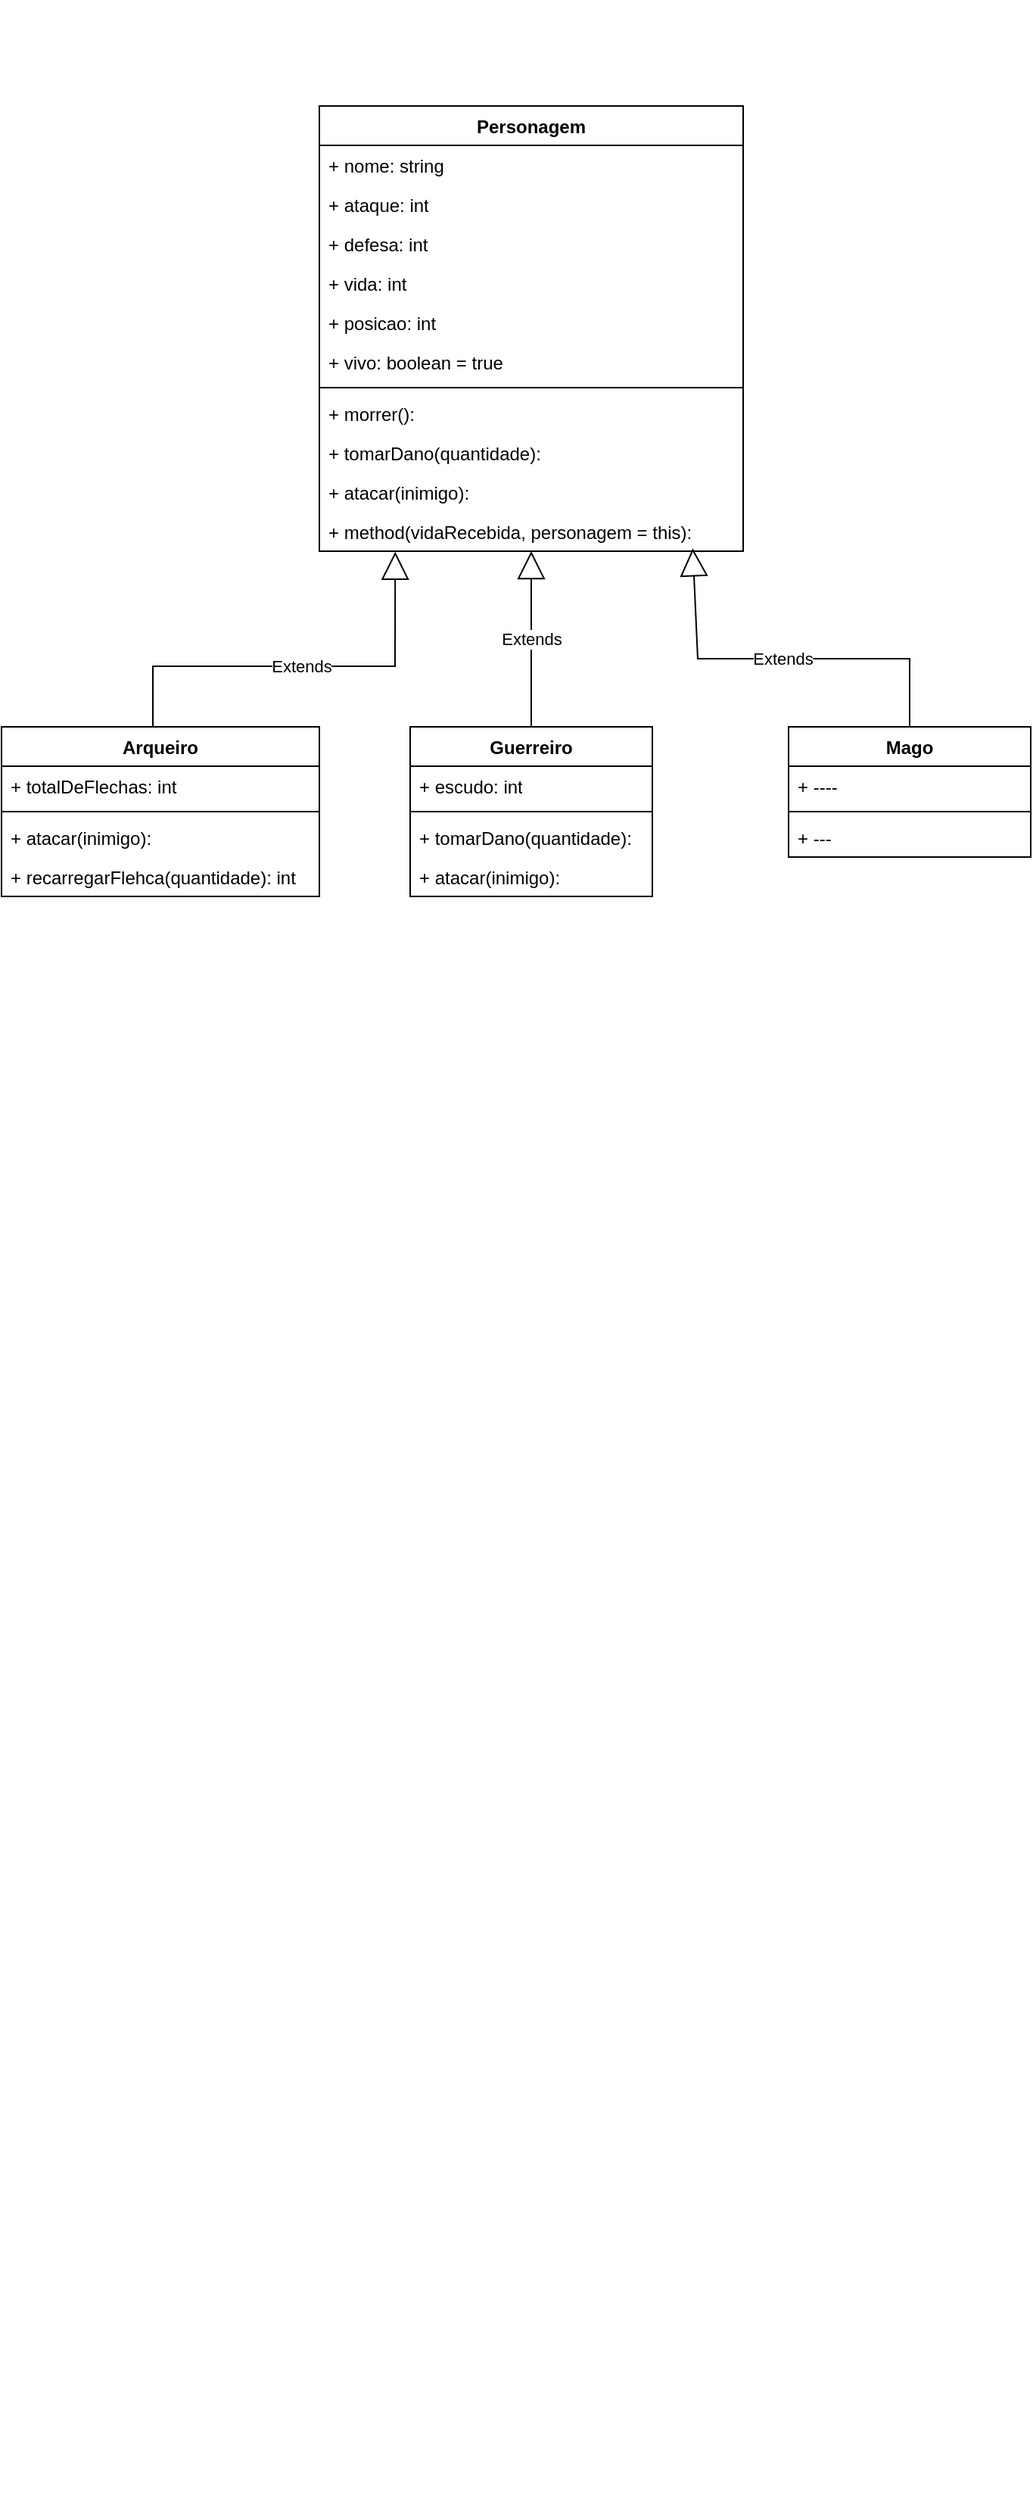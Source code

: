 <mxfile>
    <diagram id="D4ioOqAOGSbj0u-E5do4" name="Página-1">
        <mxGraphModel dx="638" dy="787" grid="1" gridSize="10" guides="1" tooltips="1" connect="1" arrows="1" fold="1" page="1" pageScale="1" pageWidth="827" pageHeight="1169" math="0" shadow="0">
            <root>
                <mxCell id="0"/>
                <mxCell id="1" parent="0"/>
                <mxCell id="12" value="&lt;mxfile host=&quot;app.diagrams.net&quot; modified=&quot;2024-01-31T23:08:58.368Z&quot; agent=&quot;Mozilla/5.0 (Windows NT 10.0; Win64; x64) AppleWebKit/537.36 (KHTML, like Gecko) Chrome/121.0.0.0 Safari/537.36 Edg/121.0.0.0&quot; etag=&quot;I5tia-QWTJRYglKf2q4b&quot; version=&quot;23.0.1&quot; type=&quot;device&quot;&gt;&#10;  &lt;diagram name=&quot;Página-1&quot; id=&quot;oT8DP9iXtWHW75xMwrCN&quot;&gt;&#10;    &lt;mxGraphModel dx=&quot;554&quot; dy=&quot;317&quot; grid=&quot;1&quot; gridSize=&quot;10&quot; guides=&quot;1&quot; tooltips=&quot;1&quot; connect=&quot;1&quot; arrows=&quot;1&quot; fold=&quot;1&quot; page=&quot;1&quot; pageScale=&quot;1&quot; pageWidth=&quot;827&quot; pageHeight=&quot;1169&quot; math=&quot;0&quot; shadow=&quot;0&quot;&gt;&#10;      &lt;root&gt;&#10;        &lt;mxCell id=&quot;0&quot; /&gt;&#10;        &lt;mxCell id=&quot;1&quot; parent=&quot;0&quot; /&gt;&#10;        &lt;mxCell id=&quot;fWbDB7pr2Z4osVLGJN0B-1&quot; value=&quot;Personagem&quot; style=&quot;swimlane;fontStyle=1;align=center;verticalAlign=top;childLayout=stackLayout;horizontal=1;startSize=26;horizontalStack=0;resizeParent=1;resizeParentMax=0;resizeLast=0;collapsible=1;marginBottom=0;whiteSpace=wrap;html=1;&quot; vertex=&quot;1&quot; parent=&quot;1&quot;&gt;&#10;          &lt;mxGeometry x=&quot;270&quot; y=&quot;80&quot; width=&quot;280&quot; height=&quot;294&quot; as=&quot;geometry&quot; /&gt;&#10;        &lt;/mxCell&gt;&#10;        &lt;mxCell id=&quot;fWbDB7pr2Z4osVLGJN0B-2&quot; value=&quot;+ nome: string&quot; style=&quot;text;strokeColor=none;fillColor=none;align=left;verticalAlign=top;spacingLeft=4;spacingRight=4;overflow=hidden;rotatable=0;points=[[0,0.5],[1,0.5]];portConstraint=eastwest;whiteSpace=wrap;html=1;&quot; vertex=&quot;1&quot; parent=&quot;fWbDB7pr2Z4osVLGJN0B-1&quot;&gt;&#10;          &lt;mxGeometry y=&quot;26&quot; width=&quot;280&quot; height=&quot;26&quot; as=&quot;geometry&quot; /&gt;&#10;        &lt;/mxCell&gt;&#10;        &lt;mxCell id=&quot;fWbDB7pr2Z4osVLGJN0B-12&quot; value=&quot;+ ataque: int&quot; style=&quot;text;strokeColor=none;fillColor=none;align=left;verticalAlign=top;spacingLeft=4;spacingRight=4;overflow=hidden;rotatable=0;points=[[0,0.5],[1,0.5]];portConstraint=eastwest;whiteSpace=wrap;html=1;&quot; vertex=&quot;1&quot; parent=&quot;fWbDB7pr2Z4osVLGJN0B-1&quot;&gt;&#10;          &lt;mxGeometry y=&quot;52&quot; width=&quot;280&quot; height=&quot;26&quot; as=&quot;geometry&quot; /&gt;&#10;        &lt;/mxCell&gt;&#10;        &lt;mxCell id=&quot;fWbDB7pr2Z4osVLGJN0B-13&quot; value=&quot;+ defesa: int&quot; style=&quot;text;strokeColor=none;fillColor=none;align=left;verticalAlign=top;spacingLeft=4;spacingRight=4;overflow=hidden;rotatable=0;points=[[0,0.5],[1,0.5]];portConstraint=eastwest;whiteSpace=wrap;html=1;&quot; vertex=&quot;1&quot; parent=&quot;fWbDB7pr2Z4osVLGJN0B-1&quot;&gt;&#10;          &lt;mxGeometry y=&quot;78&quot; width=&quot;280&quot; height=&quot;26&quot; as=&quot;geometry&quot; /&gt;&#10;        &lt;/mxCell&gt;&#10;        &lt;mxCell id=&quot;fWbDB7pr2Z4osVLGJN0B-14&quot; value=&quot;+ vida: int&quot; style=&quot;text;strokeColor=none;fillColor=none;align=left;verticalAlign=top;spacingLeft=4;spacingRight=4;overflow=hidden;rotatable=0;points=[[0,0.5],[1,0.5]];portConstraint=eastwest;whiteSpace=wrap;html=1;&quot; vertex=&quot;1&quot; parent=&quot;fWbDB7pr2Z4osVLGJN0B-1&quot;&gt;&#10;          &lt;mxGeometry y=&quot;104&quot; width=&quot;280&quot; height=&quot;26&quot; as=&quot;geometry&quot; /&gt;&#10;        &lt;/mxCell&gt;&#10;        &lt;mxCell id=&quot;fWbDB7pr2Z4osVLGJN0B-16&quot; value=&quot;+ posicao: int&quot; style=&quot;text;strokeColor=none;fillColor=none;align=left;verticalAlign=top;spacingLeft=4;spacingRight=4;overflow=hidden;rotatable=0;points=[[0,0.5],[1,0.5]];portConstraint=eastwest;whiteSpace=wrap;html=1;&quot; vertex=&quot;1&quot; parent=&quot;fWbDB7pr2Z4osVLGJN0B-1&quot;&gt;&#10;          &lt;mxGeometry y=&quot;130&quot; width=&quot;280&quot; height=&quot;26&quot; as=&quot;geometry&quot; /&gt;&#10;        &lt;/mxCell&gt;&#10;        &lt;mxCell id=&quot;fWbDB7pr2Z4osVLGJN0B-15&quot; value=&quot;+ vivo: boolean = true&quot; style=&quot;text;strokeColor=none;fillColor=none;align=left;verticalAlign=top;spacingLeft=4;spacingRight=4;overflow=hidden;rotatable=0;points=[[0,0.5],[1,0.5]];portConstraint=eastwest;whiteSpace=wrap;html=1;&quot; vertex=&quot;1&quot; parent=&quot;fWbDB7pr2Z4osVLGJN0B-1&quot;&gt;&#10;          &lt;mxGeometry y=&quot;156&quot; width=&quot;280&quot; height=&quot;26&quot; as=&quot;geometry&quot; /&gt;&#10;        &lt;/mxCell&gt;&#10;        &lt;mxCell id=&quot;fWbDB7pr2Z4osVLGJN0B-3&quot; value=&quot;&quot; style=&quot;line;strokeWidth=1;fillColor=none;align=left;verticalAlign=middle;spacingTop=-1;spacingLeft=3;spacingRight=3;rotatable=0;labelPosition=right;points=[];portConstraint=eastwest;strokeColor=inherit;&quot; vertex=&quot;1&quot; parent=&quot;fWbDB7pr2Z4osVLGJN0B-1&quot;&gt;&#10;          &lt;mxGeometry y=&quot;182&quot; width=&quot;280&quot; height=&quot;8&quot; as=&quot;geometry&quot; /&gt;&#10;        &lt;/mxCell&gt;&#10;        &lt;mxCell id=&quot;fWbDB7pr2Z4osVLGJN0B-4&quot; value=&quot;+ morrer():&amp;amp;nbsp;&quot; style=&quot;text;strokeColor=none;fillColor=none;align=left;verticalAlign=top;spacingLeft=4;spacingRight=4;overflow=hidden;rotatable=0;points=[[0,0.5],[1,0.5]];portConstraint=eastwest;whiteSpace=wrap;html=1;&quot; vertex=&quot;1&quot; parent=&quot;fWbDB7pr2Z4osVLGJN0B-1&quot;&gt;&#10;          &lt;mxGeometry y=&quot;190&quot; width=&quot;280&quot; height=&quot;26&quot; as=&quot;geometry&quot; /&gt;&#10;        &lt;/mxCell&gt;&#10;        &lt;mxCell id=&quot;fWbDB7pr2Z4osVLGJN0B-17&quot; value=&quot;+ tomarDano(quantidade):&quot; style=&quot;text;strokeColor=none;fillColor=none;align=left;verticalAlign=top;spacingLeft=4;spacingRight=4;overflow=hidden;rotatable=0;points=[[0,0.5],[1,0.5]];portConstraint=eastwest;whiteSpace=wrap;html=1;&quot; vertex=&quot;1&quot; parent=&quot;fWbDB7pr2Z4osVLGJN0B-1&quot;&gt;&#10;          &lt;mxGeometry y=&quot;216&quot; width=&quot;280&quot; height=&quot;26&quot; as=&quot;geometry&quot; /&gt;&#10;        &lt;/mxCell&gt;&#10;        &lt;mxCell id=&quot;fWbDB7pr2Z4osVLGJN0B-18&quot; value=&quot;+ atacar(inimigo):&amp;amp;nbsp;&quot; style=&quot;text;strokeColor=none;fillColor=none;align=left;verticalAlign=top;spacingLeft=4;spacingRight=4;overflow=hidden;rotatable=0;points=[[0,0.5],[1,0.5]];portConstraint=eastwest;whiteSpace=wrap;html=1;&quot; vertex=&quot;1&quot; parent=&quot;fWbDB7pr2Z4osVLGJN0B-1&quot;&gt;&#10;          &lt;mxGeometry y=&quot;242&quot; width=&quot;280&quot; height=&quot;26&quot; as=&quot;geometry&quot; /&gt;&#10;        &lt;/mxCell&gt;&#10;        &lt;mxCell id=&quot;fWbDB7pr2Z4osVLGJN0B-19&quot; value=&quot;+ method(vidaRecebida, personagem = this):&amp;amp;nbsp;&quot; style=&quot;text;strokeColor=none;fillColor=none;align=left;verticalAlign=top;spacingLeft=4;spacingRight=4;overflow=hidden;rotatable=0;points=[[0,0.5],[1,0.5]];portConstraint=eastwest;whiteSpace=wrap;html=1;&quot; vertex=&quot;1&quot; parent=&quot;fWbDB7pr2Z4osVLGJN0B-1&quot;&gt;&#10;          &lt;mxGeometry y=&quot;268&quot; width=&quot;280&quot; height=&quot;26&quot; as=&quot;geometry&quot; /&gt;&#10;        &lt;/mxCell&gt;&#10;        &lt;mxCell id=&quot;fWbDB7pr2Z4osVLGJN0B-20&quot; value=&quot;Classname&quot; style=&quot;swimlane;fontStyle=1;align=center;verticalAlign=top;childLayout=stackLayout;horizontal=1;startSize=26;horizontalStack=0;resizeParent=1;resizeParentMax=0;resizeLast=0;collapsible=1;marginBottom=0;whiteSpace=wrap;html=1;&quot; vertex=&quot;1&quot; parent=&quot;1&quot;&gt;&#10;          &lt;mxGeometry x=&quot;80&quot; y=&quot;490&quot; width=&quot;160&quot; height=&quot;86&quot; as=&quot;geometry&quot; /&gt;&#10;        &lt;/mxCell&gt;&#10;        &lt;mxCell id=&quot;fWbDB7pr2Z4osVLGJN0B-21&quot; value=&quot;+ field: type&quot; style=&quot;text;strokeColor=none;fillColor=none;align=left;verticalAlign=top;spacingLeft=4;spacingRight=4;overflow=hidden;rotatable=0;points=[[0,0.5],[1,0.5]];portConstraint=eastwest;whiteSpace=wrap;html=1;&quot; vertex=&quot;1&quot; parent=&quot;fWbDB7pr2Z4osVLGJN0B-20&quot;&gt;&#10;          &lt;mxGeometry y=&quot;26&quot; width=&quot;160&quot; height=&quot;26&quot; as=&quot;geometry&quot; /&gt;&#10;        &lt;/mxCell&gt;&#10;        &lt;mxCell id=&quot;fWbDB7pr2Z4osVLGJN0B-22&quot; value=&quot;&quot; style=&quot;line;strokeWidth=1;fillColor=none;align=left;verticalAlign=middle;spacingTop=-1;spacingLeft=3;spacingRight=3;rotatable=0;labelPosition=right;points=[];portConstraint=eastwest;strokeColor=inherit;&quot; vertex=&quot;1&quot; parent=&quot;fWbDB7pr2Z4osVLGJN0B-20&quot;&gt;&#10;          &lt;mxGeometry y=&quot;52&quot; width=&quot;160&quot; height=&quot;8&quot; as=&quot;geometry&quot; /&gt;&#10;        &lt;/mxCell&gt;&#10;        &lt;mxCell id=&quot;fWbDB7pr2Z4osVLGJN0B-23&quot; value=&quot;+ method(type): type&quot; style=&quot;text;strokeColor=none;fillColor=none;align=left;verticalAlign=top;spacingLeft=4;spacingRight=4;overflow=hidden;rotatable=0;points=[[0,0.5],[1,0.5]];portConstraint=eastwest;whiteSpace=wrap;html=1;&quot; vertex=&quot;1&quot; parent=&quot;fWbDB7pr2Z4osVLGJN0B-20&quot;&gt;&#10;          &lt;mxGeometry y=&quot;60&quot; width=&quot;160&quot; height=&quot;26&quot; as=&quot;geometry&quot; /&gt;&#10;        &lt;/mxCell&gt;&#10;        &lt;mxCell id=&quot;fWbDB7pr2Z4osVLGJN0B-28&quot; value=&quot;Extends&quot; style=&quot;endArrow=block;endSize=16;endFill=0;html=1;rounded=0;entryX=0.179;entryY=1.016;entryDx=0;entryDy=0;entryPerimeter=0;exitX=0.5;exitY=0;exitDx=0;exitDy=0;&quot; edge=&quot;1&quot; parent=&quot;1&quot; target=&quot;fWbDB7pr2Z4osVLGJN0B-19&quot;&gt;&#10;          &lt;mxGeometry width=&quot;160&quot; relative=&quot;1&quot; as=&quot;geometry&quot;&gt;&#10;            &lt;mxPoint x=&quot;160&quot; y=&quot;490&quot; as=&quot;sourcePoint&quot; /&gt;&#10;            &lt;mxPoint x=&quot;317.6&quot; y=&quot;378.42&quot; as=&quot;targetPoint&quot; /&gt;&#10;            &lt;Array as=&quot;points&quot;&gt;&#10;              &lt;mxPoint x=&quot;160&quot; y=&quot;450&quot; /&gt;&#10;              &lt;mxPoint x=&quot;320&quot; y=&quot;450&quot; /&gt;&#10;            &lt;/Array&gt;&#10;          &lt;/mxGeometry&gt;&#10;        &lt;/mxCell&gt;&#10;        &lt;mxCell id=&quot;fWbDB7pr2Z4osVLGJN0B-30&quot; value=&quot;Mago&quot; style=&quot;swimlane;fontStyle=1;align=center;verticalAlign=top;childLayout=stackLayout;horizontal=1;startSize=26;horizontalStack=0;resizeParent=1;resizeParentMax=0;resizeLast=0;collapsible=1;marginBottom=0;whiteSpace=wrap;html=1;&quot; vertex=&quot;1&quot; parent=&quot;1&quot;&gt;&#10;          &lt;mxGeometry x=&quot;580&quot; y=&quot;490&quot; width=&quot;160&quot; height=&quot;86&quot; as=&quot;geometry&quot; /&gt;&#10;        &lt;/mxCell&gt;&#10;        &lt;mxCell id=&quot;fWbDB7pr2Z4osVLGJN0B-31&quot; value=&quot;+ ----&quot; style=&quot;text;strokeColor=none;fillColor=none;align=left;verticalAlign=top;spacingLeft=4;spacingRight=4;overflow=hidden;rotatable=0;points=[[0,0.5],[1,0.5]];portConstraint=eastwest;whiteSpace=wrap;html=1;&quot; vertex=&quot;1&quot; parent=&quot;fWbDB7pr2Z4osVLGJN0B-30&quot;&gt;&#10;          &lt;mxGeometry y=&quot;26&quot; width=&quot;160&quot; height=&quot;26&quot; as=&quot;geometry&quot; /&gt;&#10;        &lt;/mxCell&gt;&#10;        &lt;mxCell id=&quot;fWbDB7pr2Z4osVLGJN0B-32&quot; value=&quot;&quot; style=&quot;line;strokeWidth=1;fillColor=none;align=left;verticalAlign=middle;spacingTop=-1;spacingLeft=3;spacingRight=3;rotatable=0;labelPosition=right;points=[];portConstraint=eastwest;strokeColor=inherit;&quot; vertex=&quot;1&quot; parent=&quot;fWbDB7pr2Z4osVLGJN0B-30&quot;&gt;&#10;          &lt;mxGeometry y=&quot;52&quot; width=&quot;160&quot; height=&quot;8&quot; as=&quot;geometry&quot; /&gt;&#10;        &lt;/mxCell&gt;&#10;        &lt;mxCell id=&quot;fWbDB7pr2Z4osVLGJN0B-33&quot; value=&quot;+ ---&quot; style=&quot;text;strokeColor=none;fillColor=none;align=left;verticalAlign=top;spacingLeft=4;spacingRight=4;overflow=hidden;rotatable=0;points=[[0,0.5],[1,0.5]];portConstraint=eastwest;whiteSpace=wrap;html=1;&quot; vertex=&quot;1&quot; parent=&quot;fWbDB7pr2Z4osVLGJN0B-30&quot;&gt;&#10;          &lt;mxGeometry y=&quot;60&quot; width=&quot;160&quot; height=&quot;26&quot; as=&quot;geometry&quot; /&gt;&#10;        &lt;/mxCell&gt;&#10;        &lt;mxCell id=&quot;fWbDB7pr2Z4osVLGJN0B-36&quot; value=&quot;Extends&quot; style=&quot;endArrow=block;endSize=16;endFill=0;html=1;rounded=0;exitX=0.5;exitY=0;exitDx=0;exitDy=0;entryX=0.881;entryY=0.929;entryDx=0;entryDy=0;entryPerimeter=0;&quot; edge=&quot;1&quot; parent=&quot;1&quot; source=&quot;fWbDB7pr2Z4osVLGJN0B-30&quot; target=&quot;fWbDB7pr2Z4osVLGJN0B-19&quot;&gt;&#10;          &lt;mxGeometry width=&quot;160&quot; relative=&quot;1&quot; as=&quot;geometry&quot;&gt;&#10;            &lt;mxPoint x=&quot;660&quot; y=&quot;505.01&quot; as=&quot;sourcePoint&quot; /&gt;&#10;            &lt;mxPoint x=&quot;520&quot; y=&quot;380&quot; as=&quot;targetPoint&quot; /&gt;&#10;            &lt;Array as=&quot;points&quot;&gt;&#10;              &lt;mxPoint x=&quot;660&quot; y=&quot;445.01&quot; /&gt;&#10;              &lt;mxPoint x=&quot;520&quot; y=&quot;445.01&quot; /&gt;&#10;            &lt;/Array&gt;&#10;          &lt;/mxGeometry&gt;&#10;        &lt;/mxCell&gt;&#10;        &lt;mxCell id=&quot;fWbDB7pr2Z4osVLGJN0B-37&quot; value=&quot;Guerreiro&quot; style=&quot;swimlane;fontStyle=1;align=center;verticalAlign=top;childLayout=stackLayout;horizontal=1;startSize=26;horizontalStack=0;resizeParent=1;resizeParentMax=0;resizeLast=0;collapsible=1;marginBottom=0;whiteSpace=wrap;html=1;&quot; vertex=&quot;1&quot; parent=&quot;1&quot;&gt;&#10;          &lt;mxGeometry x=&quot;330&quot; y=&quot;490&quot; width=&quot;160&quot; height=&quot;112&quot; as=&quot;geometry&quot; /&gt;&#10;        &lt;/mxCell&gt;&#10;        &lt;mxCell id=&quot;fWbDB7pr2Z4osVLGJN0B-38&quot; value=&quot;+ escudo: int&quot; style=&quot;text;strokeColor=none;fillColor=none;align=left;verticalAlign=top;spacingLeft=4;spacingRight=4;overflow=hidden;rotatable=0;points=[[0,0.5],[1,0.5]];portConstraint=eastwest;whiteSpace=wrap;html=1;&quot; vertex=&quot;1&quot; parent=&quot;fWbDB7pr2Z4osVLGJN0B-37&quot;&gt;&#10;          &lt;mxGeometry y=&quot;26&quot; width=&quot;160&quot; height=&quot;26&quot; as=&quot;geometry&quot; /&gt;&#10;        &lt;/mxCell&gt;&#10;        &lt;mxCell id=&quot;fWbDB7pr2Z4osVLGJN0B-39&quot; value=&quot;&quot; style=&quot;line;strokeWidth=1;fillColor=none;align=left;verticalAlign=middle;spacingTop=-1;spacingLeft=3;spacingRight=3;rotatable=0;labelPosition=right;points=[];portConstraint=eastwest;strokeColor=inherit;&quot; vertex=&quot;1&quot; parent=&quot;fWbDB7pr2Z4osVLGJN0B-37&quot;&gt;&#10;          &lt;mxGeometry y=&quot;52&quot; width=&quot;160&quot; height=&quot;8&quot; as=&quot;geometry&quot; /&gt;&#10;        &lt;/mxCell&gt;&#10;        &lt;mxCell id=&quot;fWbDB7pr2Z4osVLGJN0B-40&quot; value=&quot;+ tomarDano(quantidade):&quot; style=&quot;text;strokeColor=none;fillColor=none;align=left;verticalAlign=top;spacingLeft=4;spacingRight=4;overflow=hidden;rotatable=0;points=[[0,0.5],[1,0.5]];portConstraint=eastwest;whiteSpace=wrap;html=1;&quot; vertex=&quot;1&quot; parent=&quot;fWbDB7pr2Z4osVLGJN0B-37&quot;&gt;&#10;          &lt;mxGeometry y=&quot;60&quot; width=&quot;160&quot; height=&quot;26&quot; as=&quot;geometry&quot; /&gt;&#10;        &lt;/mxCell&gt;&#10;        &lt;mxCell id=&quot;fWbDB7pr2Z4osVLGJN0B-42&quot; value=&quot;+ atacar(inimigo):&quot; style=&quot;text;strokeColor=none;fillColor=none;align=left;verticalAlign=top;spacingLeft=4;spacingRight=4;overflow=hidden;rotatable=0;points=[[0,0.5],[1,0.5]];portConstraint=eastwest;whiteSpace=wrap;html=1;&quot; vertex=&quot;1&quot; parent=&quot;fWbDB7pr2Z4osVLGJN0B-37&quot;&gt;&#10;          &lt;mxGeometry y=&quot;86&quot; width=&quot;160&quot; height=&quot;26&quot; as=&quot;geometry&quot; /&gt;&#10;        &lt;/mxCell&gt;&#10;        &lt;mxCell id=&quot;fWbDB7pr2Z4osVLGJN0B-41&quot; value=&quot;Extends&quot; style=&quot;endArrow=block;endSize=16;endFill=0;html=1;rounded=0;entryX=0.5;entryY=1;entryDx=0;entryDy=0;exitX=0.5;exitY=0;exitDx=0;exitDy=0;&quot; edge=&quot;1&quot; parent=&quot;1&quot; source=&quot;fWbDB7pr2Z4osVLGJN0B-37&quot; target=&quot;fWbDB7pr2Z4osVLGJN0B-1&quot;&gt;&#10;          &lt;mxGeometry width=&quot;160&quot; relative=&quot;1&quot; as=&quot;geometry&quot;&gt;&#10;            &lt;mxPoint x=&quot;350&quot; y=&quot;536&quot; as=&quot;sourcePoint&quot; /&gt;&#10;            &lt;mxPoint x=&quot;510&quot; y=&quot;420&quot; as=&quot;targetPoint&quot; /&gt;&#10;            &lt;Array as=&quot;points&quot;&gt;&#10;              &lt;mxPoint x=&quot;410&quot; y=&quot;500&quot; /&gt;&#10;              &lt;mxPoint x=&quot;410&quot; y=&quot;450&quot; /&gt;&#10;            &lt;/Array&gt;&#10;          &lt;/mxGeometry&gt;&#10;        &lt;mxCell id=&quot;fWbDB7pr2Z4osVLGJN0B-32&quot; value=&quot;&quot; style=&quot;line;strokeWidth=1;fillColor=none;align=left;verticalAlign=middle;spacingTop=-1;spacingLeft=3;spacingRight=3;rotatable=0;labelPosition=right;points=[];portConstraint=eastwest;strokeColor=inherit;&quot; vertex=&quot;1&quot; parent=&quot;fWbDB7pr2Z4osVLGJN0B-30&quot;&gt;&#10;          &lt;mxGeometry y=&quot;52&quot; width=&quot;160&quot; height=&quot;8&quot; as=&quot;geometry&quot; /&gt;&#10;        &lt;/mxCell&gt;" style="text;whiteSpace=wrap;html=1;" parent="1" vertex="1">
                    <mxGeometry x="440" y="10" width="80" height="1650" as="geometry"/>
                </mxCell>
                <mxCell id="13" value="Personagem" style="swimlane;fontStyle=1;align=center;verticalAlign=top;childLayout=stackLayout;horizontal=1;startSize=26;horizontalStack=0;resizeParent=1;resizeParentMax=0;resizeLast=0;collapsible=1;marginBottom=0;whiteSpace=wrap;html=1;" vertex="1" parent="1">
                    <mxGeometry x="270" y="80" width="280" height="294" as="geometry"/>
                </mxCell>
                <mxCell id="14" value="+ nome: string" style="text;strokeColor=none;fillColor=none;align=left;verticalAlign=top;spacingLeft=4;spacingRight=4;overflow=hidden;rotatable=0;points=[[0,0.5],[1,0.5]];portConstraint=eastwest;whiteSpace=wrap;html=1;" vertex="1" parent="13">
                    <mxGeometry y="26" width="280" height="26" as="geometry"/>
                </mxCell>
                <mxCell id="15" value="+ ataque: int" style="text;strokeColor=none;fillColor=none;align=left;verticalAlign=top;spacingLeft=4;spacingRight=4;overflow=hidden;rotatable=0;points=[[0,0.5],[1,0.5]];portConstraint=eastwest;whiteSpace=wrap;html=1;" vertex="1" parent="13">
                    <mxGeometry y="52" width="280" height="26" as="geometry"/>
                </mxCell>
                <mxCell id="16" value="+ defesa: int" style="text;strokeColor=none;fillColor=none;align=left;verticalAlign=top;spacingLeft=4;spacingRight=4;overflow=hidden;rotatable=0;points=[[0,0.5],[1,0.5]];portConstraint=eastwest;whiteSpace=wrap;html=1;" vertex="1" parent="13">
                    <mxGeometry y="78" width="280" height="26" as="geometry"/>
                </mxCell>
                <mxCell id="17" value="+ vida: int" style="text;strokeColor=none;fillColor=none;align=left;verticalAlign=top;spacingLeft=4;spacingRight=4;overflow=hidden;rotatable=0;points=[[0,0.5],[1,0.5]];portConstraint=eastwest;whiteSpace=wrap;html=1;" vertex="1" parent="13">
                    <mxGeometry y="104" width="280" height="26" as="geometry"/>
                </mxCell>
                <mxCell id="18" value="+ posicao: int" style="text;strokeColor=none;fillColor=none;align=left;verticalAlign=top;spacingLeft=4;spacingRight=4;overflow=hidden;rotatable=0;points=[[0,0.5],[1,0.5]];portConstraint=eastwest;whiteSpace=wrap;html=1;" vertex="1" parent="13">
                    <mxGeometry y="130" width="280" height="26" as="geometry"/>
                </mxCell>
                <mxCell id="19" value="+ vivo: boolean = true" style="text;strokeColor=none;fillColor=none;align=left;verticalAlign=top;spacingLeft=4;spacingRight=4;overflow=hidden;rotatable=0;points=[[0,0.5],[1,0.5]];portConstraint=eastwest;whiteSpace=wrap;html=1;" vertex="1" parent="13">
                    <mxGeometry y="156" width="280" height="26" as="geometry"/>
                </mxCell>
                <mxCell id="20" value="" style="line;strokeWidth=1;fillColor=none;align=left;verticalAlign=middle;spacingTop=-1;spacingLeft=3;spacingRight=3;rotatable=0;labelPosition=right;points=[];portConstraint=eastwest;strokeColor=inherit;" vertex="1" parent="13">
                    <mxGeometry y="182" width="280" height="8" as="geometry"/>
                </mxCell>
                <mxCell id="21" value="+ morrer():&amp;nbsp;" style="text;strokeColor=none;fillColor=none;align=left;verticalAlign=top;spacingLeft=4;spacingRight=4;overflow=hidden;rotatable=0;points=[[0,0.5],[1,0.5]];portConstraint=eastwest;whiteSpace=wrap;html=1;" vertex="1" parent="13">
                    <mxGeometry y="190" width="280" height="26" as="geometry"/>
                </mxCell>
                <mxCell id="22" value="+ tomarDano(quantidade):" style="text;strokeColor=none;fillColor=none;align=left;verticalAlign=top;spacingLeft=4;spacingRight=4;overflow=hidden;rotatable=0;points=[[0,0.5],[1,0.5]];portConstraint=eastwest;whiteSpace=wrap;html=1;" vertex="1" parent="13">
                    <mxGeometry y="216" width="280" height="26" as="geometry"/>
                </mxCell>
                <mxCell id="23" value="+ atacar(inimigo):&amp;nbsp;" style="text;strokeColor=none;fillColor=none;align=left;verticalAlign=top;spacingLeft=4;spacingRight=4;overflow=hidden;rotatable=0;points=[[0,0.5],[1,0.5]];portConstraint=eastwest;whiteSpace=wrap;html=1;" vertex="1" parent="13">
                    <mxGeometry y="242" width="280" height="26" as="geometry"/>
                </mxCell>
                <mxCell id="24" value="+ method(vidaRecebida, personagem = this):&amp;nbsp;" style="text;strokeColor=none;fillColor=none;align=left;verticalAlign=top;spacingLeft=4;spacingRight=4;overflow=hidden;rotatable=0;points=[[0,0.5],[1,0.5]];portConstraint=eastwest;whiteSpace=wrap;html=1;" vertex="1" parent="13">
                    <mxGeometry y="268" width="280" height="26" as="geometry"/>
                </mxCell>
                <mxCell id="25" value="Arqueiro" style="swimlane;fontStyle=1;align=center;verticalAlign=top;childLayout=stackLayout;horizontal=1;startSize=26;horizontalStack=0;resizeParent=1;resizeParentMax=0;resizeLast=0;collapsible=1;marginBottom=0;whiteSpace=wrap;html=1;" vertex="1" parent="1">
                    <mxGeometry x="60" y="490" width="210" height="112" as="geometry"/>
                </mxCell>
                <mxCell id="26" value="+ totalDeFlechas: int" style="text;strokeColor=none;fillColor=none;align=left;verticalAlign=top;spacingLeft=4;spacingRight=4;overflow=hidden;rotatable=0;points=[[0,0.5],[1,0.5]];portConstraint=eastwest;whiteSpace=wrap;html=1;" vertex="1" parent="25">
                    <mxGeometry y="26" width="210" height="26" as="geometry"/>
                </mxCell>
                <mxCell id="27" value="" style="line;strokeWidth=1;fillColor=none;align=left;verticalAlign=middle;spacingTop=-1;spacingLeft=3;spacingRight=3;rotatable=0;labelPosition=right;points=[];portConstraint=eastwest;strokeColor=inherit;" vertex="1" parent="25">
                    <mxGeometry y="52" width="210" height="8" as="geometry"/>
                </mxCell>
                <mxCell id="28" value="+ atacar(inimigo):&amp;nbsp;" style="text;strokeColor=none;fillColor=none;align=left;verticalAlign=top;spacingLeft=4;spacingRight=4;overflow=hidden;rotatable=0;points=[[0,0.5],[1,0.5]];portConstraint=eastwest;whiteSpace=wrap;html=1;" vertex="1" parent="25">
                    <mxGeometry y="60" width="210" height="26" as="geometry"/>
                </mxCell>
                <mxCell id="29" value="+ recarregarFlehca(quantidade): int&amp;nbsp;" style="text;strokeColor=none;fillColor=none;align=left;verticalAlign=top;spacingLeft=4;spacingRight=4;overflow=hidden;rotatable=0;points=[[0,0.5],[1,0.5]];portConstraint=eastwest;whiteSpace=wrap;html=1;" vertex="1" parent="25">
                    <mxGeometry y="86" width="210" height="26" as="geometry"/>
                </mxCell>
                <mxCell id="30" value="Extends" style="endArrow=block;endSize=16;endFill=0;html=1;rounded=0;entryX=0.179;entryY=1.016;entryDx=0;entryDy=0;entryPerimeter=0;exitX=0.5;exitY=0;exitDx=0;exitDy=0;" edge="1" parent="1" target="24">
                    <mxGeometry width="160" relative="1" as="geometry">
                        <mxPoint x="160" y="490" as="sourcePoint"/>
                        <mxPoint x="317.6" y="378.42" as="targetPoint"/>
                        <Array as="points">
                            <mxPoint x="160" y="450"/>
                            <mxPoint x="320" y="450"/>
                        </Array>
                    </mxGeometry>
                </mxCell>
                <mxCell id="31" value="Mago" style="swimlane;fontStyle=1;align=center;verticalAlign=top;childLayout=stackLayout;horizontal=1;startSize=26;horizontalStack=0;resizeParent=1;resizeParentMax=0;resizeLast=0;collapsible=1;marginBottom=0;whiteSpace=wrap;html=1;" vertex="1" parent="1">
                    <mxGeometry x="580" y="490" width="160" height="86" as="geometry"/>
                </mxCell>
                <mxCell id="32" value="+ ----" style="text;strokeColor=none;fillColor=none;align=left;verticalAlign=top;spacingLeft=4;spacingRight=4;overflow=hidden;rotatable=0;points=[[0,0.5],[1,0.5]];portConstraint=eastwest;whiteSpace=wrap;html=1;" vertex="1" parent="31">
                    <mxGeometry y="26" width="160" height="26" as="geometry"/>
                </mxCell>
                <mxCell id="33" value="" style="line;strokeWidth=1;fillColor=none;align=left;verticalAlign=middle;spacingTop=-1;spacingLeft=3;spacingRight=3;rotatable=0;labelPosition=right;points=[];portConstraint=eastwest;strokeColor=inherit;" vertex="1" parent="31">
                    <mxGeometry y="52" width="160" height="8" as="geometry"/>
                </mxCell>
                <mxCell id="34" value="+ ---" style="text;strokeColor=none;fillColor=none;align=left;verticalAlign=top;spacingLeft=4;spacingRight=4;overflow=hidden;rotatable=0;points=[[0,0.5],[1,0.5]];portConstraint=eastwest;whiteSpace=wrap;html=1;" vertex="1" parent="31">
                    <mxGeometry y="60" width="160" height="26" as="geometry"/>
                </mxCell>
                <mxCell id="35" value="Extends" style="endArrow=block;endSize=16;endFill=0;html=1;rounded=0;exitX=0.5;exitY=0;exitDx=0;exitDy=0;entryX=0.881;entryY=0.929;entryDx=0;entryDy=0;entryPerimeter=0;" edge="1" parent="1" source="31" target="24">
                    <mxGeometry width="160" relative="1" as="geometry">
                        <mxPoint x="660" y="505.01" as="sourcePoint"/>
                        <mxPoint x="520" y="380" as="targetPoint"/>
                        <Array as="points">
                            <mxPoint x="660" y="445.01"/>
                            <mxPoint x="520" y="445.01"/>
                        </Array>
                    </mxGeometry>
                </mxCell>
                <mxCell id="36" value="Guerreiro" style="swimlane;fontStyle=1;align=center;verticalAlign=top;childLayout=stackLayout;horizontal=1;startSize=26;horizontalStack=0;resizeParent=1;resizeParentMax=0;resizeLast=0;collapsible=1;marginBottom=0;whiteSpace=wrap;html=1;" vertex="1" parent="1">
                    <mxGeometry x="330" y="490" width="160" height="112" as="geometry"/>
                </mxCell>
                <mxCell id="37" value="+ escudo: int" style="text;strokeColor=none;fillColor=none;align=left;verticalAlign=top;spacingLeft=4;spacingRight=4;overflow=hidden;rotatable=0;points=[[0,0.5],[1,0.5]];portConstraint=eastwest;whiteSpace=wrap;html=1;" vertex="1" parent="36">
                    <mxGeometry y="26" width="160" height="26" as="geometry"/>
                </mxCell>
                <mxCell id="38" value="" style="line;strokeWidth=1;fillColor=none;align=left;verticalAlign=middle;spacingTop=-1;spacingLeft=3;spacingRight=3;rotatable=0;labelPosition=right;points=[];portConstraint=eastwest;strokeColor=inherit;" vertex="1" parent="36">
                    <mxGeometry y="52" width="160" height="8" as="geometry"/>
                </mxCell>
                <mxCell id="39" value="+ tomarDano(quantidade):" style="text;strokeColor=none;fillColor=none;align=left;verticalAlign=top;spacingLeft=4;spacingRight=4;overflow=hidden;rotatable=0;points=[[0,0.5],[1,0.5]];portConstraint=eastwest;whiteSpace=wrap;html=1;" vertex="1" parent="36">
                    <mxGeometry y="60" width="160" height="26" as="geometry"/>
                </mxCell>
                <mxCell id="40" value="+ atacar(inimigo):" style="text;strokeColor=none;fillColor=none;align=left;verticalAlign=top;spacingLeft=4;spacingRight=4;overflow=hidden;rotatable=0;points=[[0,0.5],[1,0.5]];portConstraint=eastwest;whiteSpace=wrap;html=1;" vertex="1" parent="36">
                    <mxGeometry y="86" width="160" height="26" as="geometry"/>
                </mxCell>
                <mxCell id="41" value="Extends" style="endArrow=block;endSize=16;endFill=0;html=1;rounded=0;entryX=0.5;entryY=1;entryDx=0;entryDy=0;exitX=0.5;exitY=0;exitDx=0;exitDy=0;" edge="1" parent="1" source="36" target="13">
                    <mxGeometry width="160" relative="1" as="geometry">
                        <mxPoint x="350" y="536" as="sourcePoint"/>
                        <mxPoint x="510" y="420" as="targetPoint"/>
                    </mxGeometry>
                </mxCell>
            </root>
        </mxGraphModel>
    </diagram>
</mxfile>